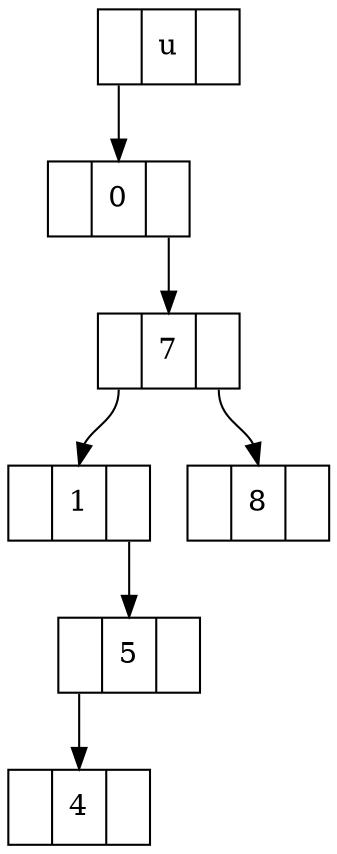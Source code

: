 digraph BST {
node [shape=record]
u[label="<L> |<D> u|<R> "]
0[label="<L> |<D> 0|<R> "]
7[label="<L> |<D> 7|<R> "]
1[label="<L> |<D> 1|<R> "]
5[label="<L> |<D> 5|<R> "]
4[label="<L> |<D> 4|<R> "]
5:L -> 4:D
1:R -> 5:D
7:L -> 1:D
8[label="<L> |<D> 8|<R> "]
7:R -> 8:D
0:R -> 7:D
u:L -> 0:D
}
